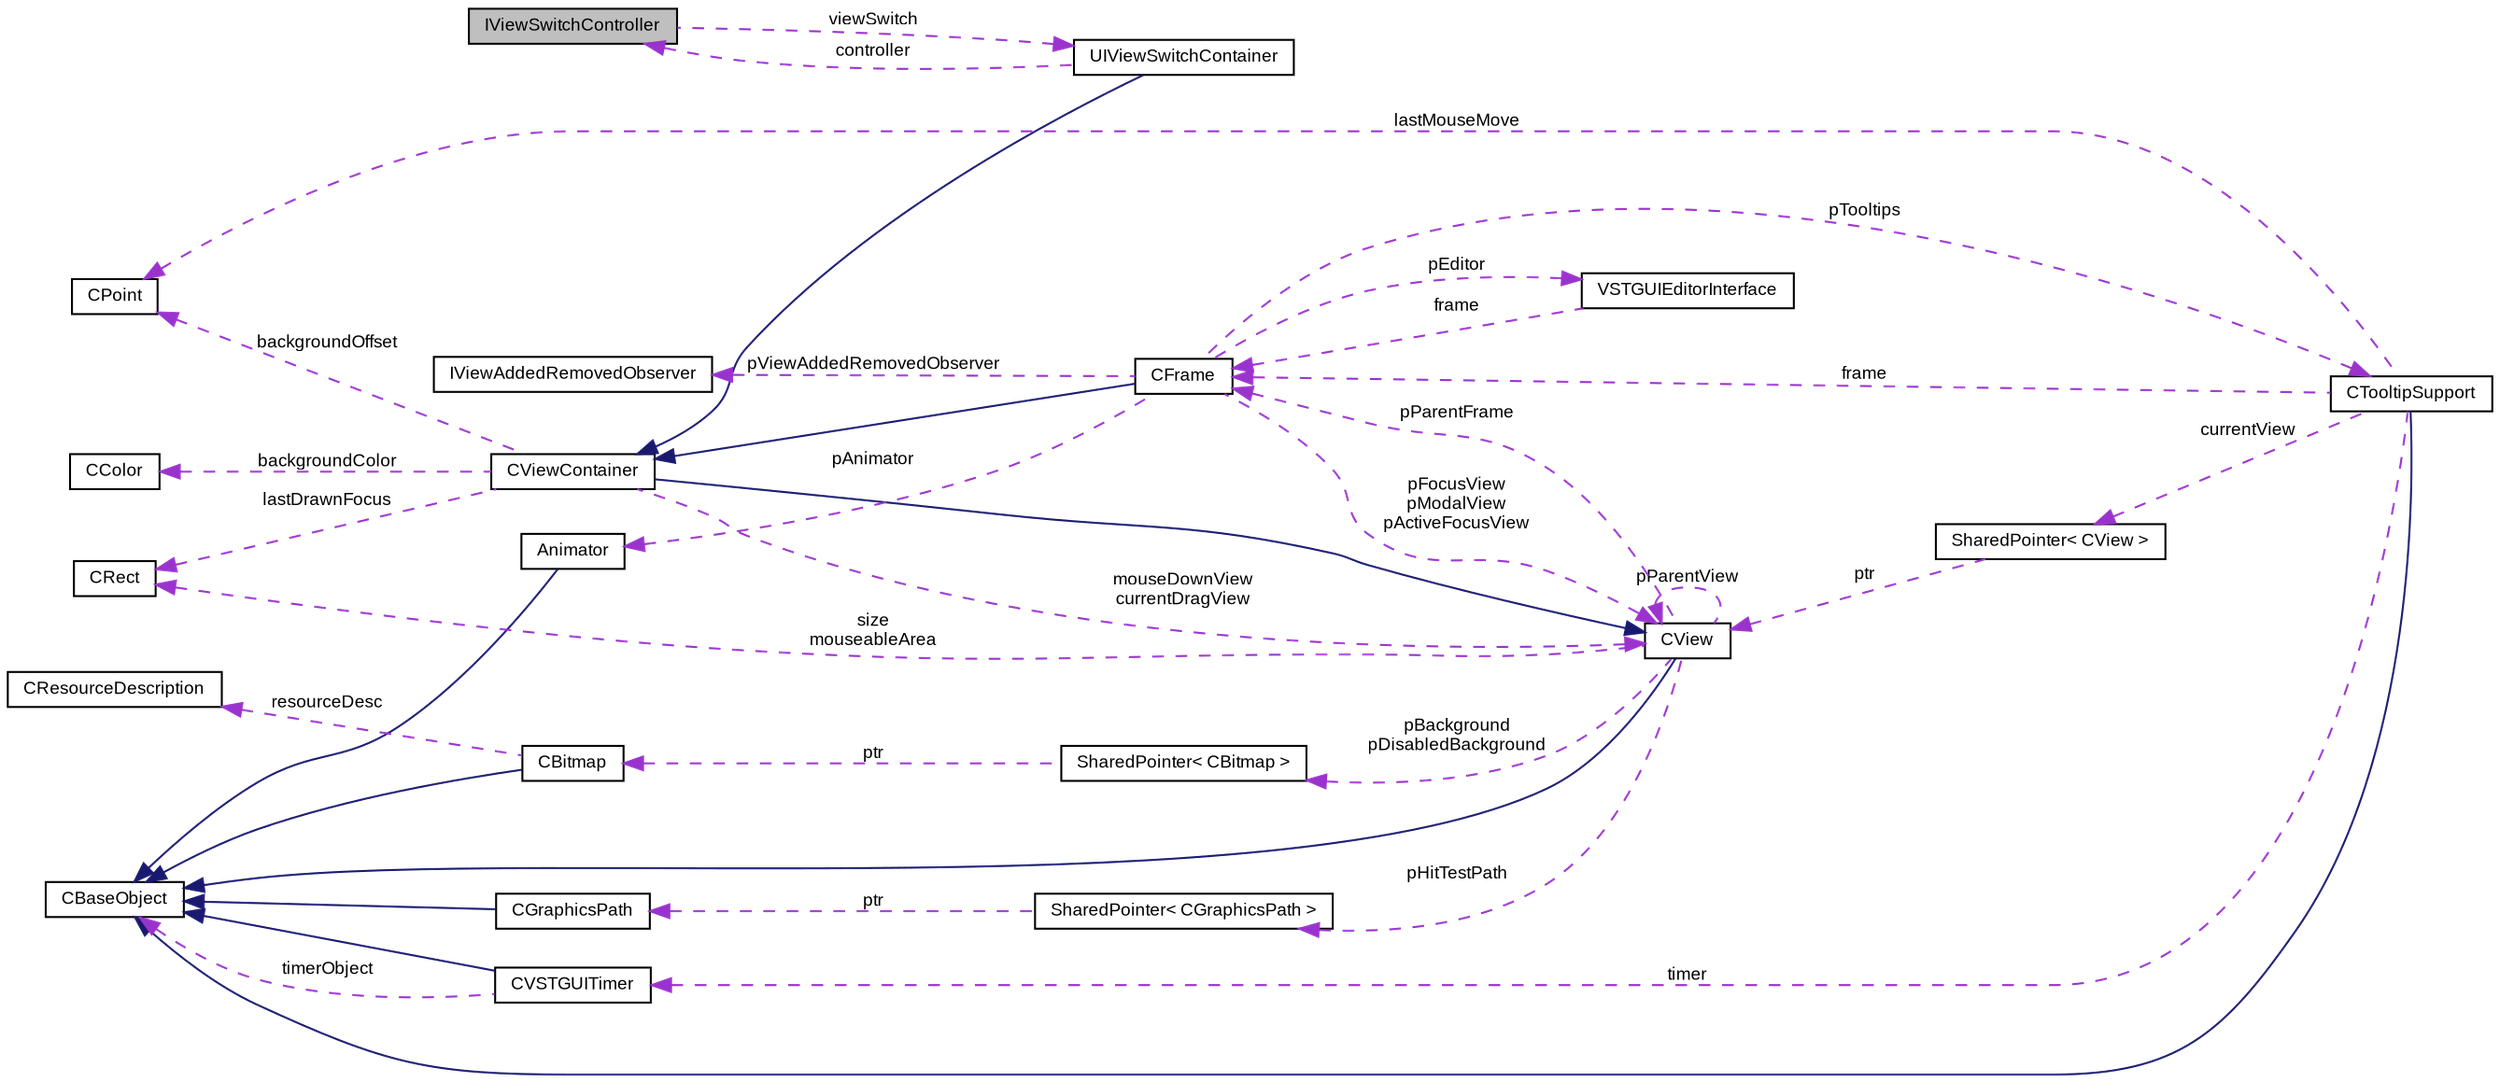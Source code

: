 digraph G
{
  bgcolor="transparent";
  edge [fontname="Arial",fontsize="9",labelfontname="Arial",labelfontsize="9"];
  node [fontname="Arial",fontsize="9",shape=record];
  rankdir=LR;
  Node1 [label="IViewSwitchController",height=0.2,width=0.4,color="black", fillcolor="grey75", style="filled" fontcolor="black"];
  Node2 -> Node1 [dir=back,color="darkorchid3",fontsize="9",style="dashed",label="viewSwitch",fontname="Arial"];
  Node2 [label="UIViewSwitchContainer",height=0.2,width=0.4,color="black",URL="$class_v_s_t_g_u_i_1_1_u_i_view_switch_container.html"];
  Node3 -> Node2 [dir=back,color="midnightblue",fontsize="9",style="solid",fontname="Arial"];
  Node3 [label="CViewContainer",height=0.2,width=0.4,color="black",URL="$class_v_s_t_g_u_i_1_1_c_view_container.html",tooltip="Container Class of CView objects."];
  Node4 -> Node3 [dir=back,color="midnightblue",fontsize="9",style="solid",fontname="Arial"];
  Node4 [label="CView",height=0.2,width=0.4,color="black",URL="$class_v_s_t_g_u_i_1_1_c_view.html",tooltip="Base Class of all view objects."];
  Node5 -> Node4 [dir=back,color="midnightblue",fontsize="9",style="solid",fontname="Arial"];
  Node5 [label="CBaseObject",height=0.2,width=0.4,color="black",URL="$class_v_s_t_g_u_i_1_1_c_base_object.html",tooltip="Base Object with reference counter."];
  Node6 -> Node4 [dir=back,color="darkorchid3",fontsize="9",style="dashed",label="pBackground\npDisabledBackground",fontname="Arial"];
  Node6 [label="SharedPointer\< CBitmap \>",height=0.2,width=0.4,color="black",URL="$class_v_s_t_g_u_i_1_1_shared_pointer.html"];
  Node7 -> Node6 [dir=back,color="darkorchid3",fontsize="9",style="dashed",label="ptr",fontname="Arial"];
  Node7 [label="CBitmap",height=0.2,width=0.4,color="black",URL="$class_v_s_t_g_u_i_1_1_c_bitmap.html",tooltip="Encapsulates various platform depended kinds of bitmaps."];
  Node5 -> Node7 [dir=back,color="midnightblue",fontsize="9",style="solid",fontname="Arial"];
  Node8 -> Node7 [dir=back,color="darkorchid3",fontsize="9",style="dashed",label="resourceDesc",fontname="Arial"];
  Node8 [label="CResourceDescription",height=0.2,width=0.4,color="black",URL="$class_v_s_t_g_u_i_1_1_c_resource_description.html",tooltip="Describes a resource by name or by ID."];
  Node9 -> Node4 [dir=back,color="darkorchid3",fontsize="9",style="dashed",label="pParentFrame",fontname="Arial"];
  Node9 [label="CFrame",height=0.2,width=0.4,color="black",URL="$class_v_s_t_g_u_i_1_1_c_frame.html",tooltip="The CFrame is the parent container of all views."];
  Node3 -> Node9 [dir=back,color="midnightblue",fontsize="9",style="solid",fontname="Arial"];
  Node10 -> Node9 [dir=back,color="darkorchid3",fontsize="9",style="dashed",label="pViewAddedRemovedObserver",fontname="Arial"];
  Node10 [label="IViewAddedRemovedObserver",height=0.2,width=0.4,color="black",URL="$class_v_s_t_g_u_i_1_1_i_view_added_removed_observer.html",tooltip="view added removed observer interface for CFrame"];
  Node4 -> Node9 [dir=back,color="darkorchid3",fontsize="9",style="dashed",label="pFocusView\npModalView\npActiveFocusView",fontname="Arial"];
  Node11 -> Node9 [dir=back,color="darkorchid3",fontsize="9",style="dashed",label="pAnimator",fontname="Arial"];
  Node11 [label="Animator",height=0.2,width=0.4,color="black",URL="$class_v_s_t_g_u_i_1_1_animation_1_1_animator.html",tooltip="Animation runner."];
  Node5 -> Node11 [dir=back,color="midnightblue",fontsize="9",style="solid",fontname="Arial"];
  Node12 -> Node9 [dir=back,color="darkorchid3",fontsize="9",style="dashed",label="pTooltips",fontname="Arial"];
  Node12 [label="CTooltipSupport",height=0.2,width=0.4,color="black",URL="$class_v_s_t_g_u_i_1_1_c_tooltip_support.html",tooltip="Generic Tooltip Support class."];
  Node5 -> Node12 [dir=back,color="midnightblue",fontsize="9",style="solid",fontname="Arial"];
  Node9 -> Node12 [dir=back,color="darkorchid3",fontsize="9",style="dashed",label="frame",fontname="Arial"];
  Node13 -> Node12 [dir=back,color="darkorchid3",fontsize="9",style="dashed",label="currentView",fontname="Arial"];
  Node13 [label="SharedPointer\< CView \>",height=0.2,width=0.4,color="black",URL="$class_v_s_t_g_u_i_1_1_shared_pointer.html"];
  Node4 -> Node13 [dir=back,color="darkorchid3",fontsize="9",style="dashed",label="ptr",fontname="Arial"];
  Node14 -> Node12 [dir=back,color="darkorchid3",fontsize="9",style="dashed",label="lastMouseMove",fontname="Arial"];
  Node14 [label="CPoint",height=0.2,width=0.4,color="black",URL="$struct_v_s_t_g_u_i_1_1_c_point.html",tooltip="Point structure."];
  Node15 -> Node12 [dir=back,color="darkorchid3",fontsize="9",style="dashed",label="timer",fontname="Arial"];
  Node15 [label="CVSTGUITimer",height=0.2,width=0.4,color="black",URL="$class_v_s_t_g_u_i_1_1_c_v_s_t_g_u_i_timer.html",tooltip="A timer class, which posts timer messages to CBaseObjects."];
  Node5 -> Node15 [dir=back,color="midnightblue",fontsize="9",style="solid",fontname="Arial"];
  Node5 -> Node15 [dir=back,color="darkorchid3",fontsize="9",style="dashed",label="timerObject",fontname="Arial"];
  Node16 -> Node9 [dir=back,color="darkorchid3",fontsize="9",style="dashed",label="pEditor",fontname="Arial"];
  Node16 [label="VSTGUIEditorInterface",height=0.2,width=0.4,color="black",URL="$class_v_s_t_g_u_i_1_1_v_s_t_g_u_i_editor_interface.html"];
  Node9 -> Node16 [dir=back,color="darkorchid3",fontsize="9",style="dashed",label="frame",fontname="Arial"];
  Node4 -> Node4 [dir=back,color="darkorchid3",fontsize="9",style="dashed",label="pParentView",fontname="Arial"];
  Node17 -> Node4 [dir=back,color="darkorchid3",fontsize="9",style="dashed",label="pHitTestPath",fontname="Arial"];
  Node17 [label="SharedPointer\< CGraphicsPath \>",height=0.2,width=0.4,color="black",URL="$class_v_s_t_g_u_i_1_1_shared_pointer.html"];
  Node18 -> Node17 [dir=back,color="darkorchid3",fontsize="9",style="dashed",label="ptr",fontname="Arial"];
  Node18 [label="CGraphicsPath",height=0.2,width=0.4,color="black",URL="$class_v_s_t_g_u_i_1_1_c_graphics_path.html",tooltip="Graphics Path Object."];
  Node5 -> Node18 [dir=back,color="midnightblue",fontsize="9",style="solid",fontname="Arial"];
  Node19 -> Node4 [dir=back,color="darkorchid3",fontsize="9",style="dashed",label="size\nmouseableArea",fontname="Arial"];
  Node19 [label="CRect",height=0.2,width=0.4,color="black",URL="$struct_v_s_t_g_u_i_1_1_c_rect.html",tooltip="Rect structure."];
  Node4 -> Node3 [dir=back,color="darkorchid3",fontsize="9",style="dashed",label="mouseDownView\ncurrentDragView",fontname="Arial"];
  Node14 -> Node3 [dir=back,color="darkorchid3",fontsize="9",style="dashed",label="backgroundOffset",fontname="Arial"];
  Node20 -> Node3 [dir=back,color="darkorchid3",fontsize="9",style="dashed",label="backgroundColor",fontname="Arial"];
  Node20 [label="CColor",height=0.2,width=0.4,color="black",URL="$struct_v_s_t_g_u_i_1_1_c_color.html",tooltip="RGBA Color structure."];
  Node19 -> Node3 [dir=back,color="darkorchid3",fontsize="9",style="dashed",label="lastDrawnFocus",fontname="Arial"];
  Node1 -> Node2 [dir=back,color="darkorchid3",fontsize="9",style="dashed",label="controller",fontname="Arial"];
}

